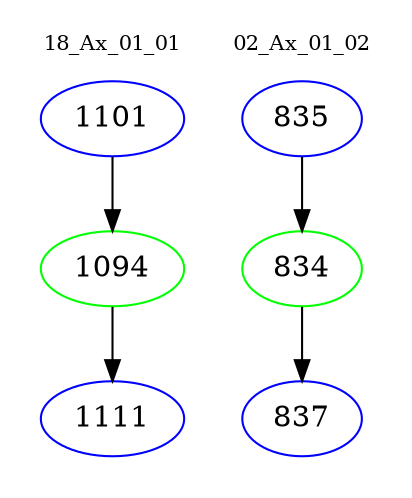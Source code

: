 digraph{
subgraph cluster_0 {
color = white
label = "18_Ax_01_01";
fontsize=10;
T0_1101 [label="1101", color="blue"]
T0_1101 -> T0_1094 [color="black"]
T0_1094 [label="1094", color="green"]
T0_1094 -> T0_1111 [color="black"]
T0_1111 [label="1111", color="blue"]
}
subgraph cluster_1 {
color = white
label = "02_Ax_01_02";
fontsize=10;
T1_835 [label="835", color="blue"]
T1_835 -> T1_834 [color="black"]
T1_834 [label="834", color="green"]
T1_834 -> T1_837 [color="black"]
T1_837 [label="837", color="blue"]
}
}
